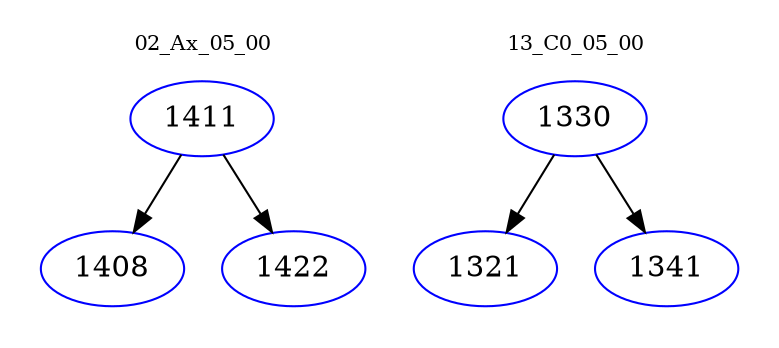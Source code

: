 digraph{
subgraph cluster_0 {
color = white
label = "02_Ax_05_00";
fontsize=10;
T0_1411 [label="1411", color="blue"]
T0_1411 -> T0_1408 [color="black"]
T0_1408 [label="1408", color="blue"]
T0_1411 -> T0_1422 [color="black"]
T0_1422 [label="1422", color="blue"]
}
subgraph cluster_1 {
color = white
label = "13_C0_05_00";
fontsize=10;
T1_1330 [label="1330", color="blue"]
T1_1330 -> T1_1321 [color="black"]
T1_1321 [label="1321", color="blue"]
T1_1330 -> T1_1341 [color="black"]
T1_1341 [label="1341", color="blue"]
}
}
